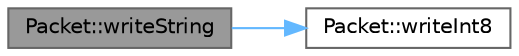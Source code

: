 digraph "Packet::writeString"
{
 // INTERACTIVE_SVG=YES
 // LATEX_PDF_SIZE
  bgcolor="transparent";
  edge [fontname=Helvetica,fontsize=10,labelfontname=Helvetica,labelfontsize=10];
  node [fontname=Helvetica,fontsize=10,shape=box,height=0.2,width=0.4];
  rankdir="LR";
  Node1 [id="Node000001",label="Packet::writeString",height=0.2,width=0.4,color="gray40", fillcolor="grey60", style="filled", fontcolor="black",tooltip=" "];
  Node1 -> Node2 [id="edge2_Node000001_Node000002",color="steelblue1",style="solid",tooltip=" "];
  Node2 [id="Node000002",label="Packet::writeInt8",height=0.2,width=0.4,color="grey40", fillcolor="white", style="filled",URL="$d9/dd4/a00776_a534c55b78c47e092e4fcb1eaba8860dd.html#a534c55b78c47e092e4fcb1eaba8860dd",tooltip=" "];
}
